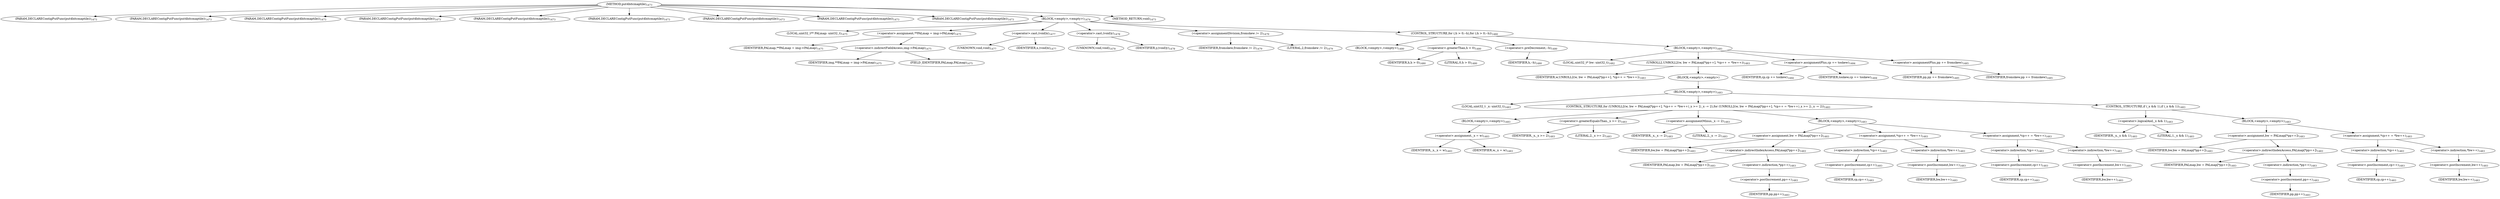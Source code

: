 digraph "put4bitcmaptile" {  
"49395" [label = <(METHOD,put4bitcmaptile)<SUB>1473</SUB>> ]
"49396" [label = <(PARAM,DECLAREContigPutFunc(put4bitcmaptile))<SUB>1473</SUB>> ]
"49397" [label = <(PARAM,DECLAREContigPutFunc(put4bitcmaptile))<SUB>1473</SUB>> ]
"49398" [label = <(PARAM,DECLAREContigPutFunc(put4bitcmaptile))<SUB>1473</SUB>> ]
"49399" [label = <(PARAM,DECLAREContigPutFunc(put4bitcmaptile))<SUB>1473</SUB>> ]
"49400" [label = <(PARAM,DECLAREContigPutFunc(put4bitcmaptile))<SUB>1473</SUB>> ]
"49401" [label = <(PARAM,DECLAREContigPutFunc(put4bitcmaptile))<SUB>1473</SUB>> ]
"49402" [label = <(PARAM,DECLAREContigPutFunc(put4bitcmaptile))<SUB>1473</SUB>> ]
"49403" [label = <(PARAM,DECLAREContigPutFunc(put4bitcmaptile))<SUB>1473</SUB>> ]
"49404" [label = <(PARAM,DECLAREContigPutFunc(put4bitcmaptile))<SUB>1473</SUB>> ]
"49405" [label = <(BLOCK,&lt;empty&gt;,&lt;empty&gt;)<SUB>1474</SUB>> ]
"49406" [label = <(LOCAL,uint32_t** PALmap: uint32_t)<SUB>1475</SUB>> ]
"49407" [label = <(&lt;operator&gt;.assignment,**PALmap = img-&gt;PALmap)<SUB>1475</SUB>> ]
"49408" [label = <(IDENTIFIER,PALmap,**PALmap = img-&gt;PALmap)<SUB>1475</SUB>> ]
"49409" [label = <(&lt;operator&gt;.indirectFieldAccess,img-&gt;PALmap)<SUB>1475</SUB>> ]
"49410" [label = <(IDENTIFIER,img,**PALmap = img-&gt;PALmap)<SUB>1475</SUB>> ]
"49411" [label = <(FIELD_IDENTIFIER,PALmap,PALmap)<SUB>1475</SUB>> ]
"49412" [label = <(&lt;operator&gt;.cast,(void)x)<SUB>1477</SUB>> ]
"49413" [label = <(UNKNOWN,void,void)<SUB>1477</SUB>> ]
"49414" [label = <(IDENTIFIER,x,(void)x)<SUB>1477</SUB>> ]
"49415" [label = <(&lt;operator&gt;.cast,(void)y)<SUB>1478</SUB>> ]
"49416" [label = <(UNKNOWN,void,void)<SUB>1478</SUB>> ]
"49417" [label = <(IDENTIFIER,y,(void)y)<SUB>1478</SUB>> ]
"49418" [label = <(&lt;operator&gt;.assignmentDivision,fromskew /= 2)<SUB>1479</SUB>> ]
"49419" [label = <(IDENTIFIER,fromskew,fromskew /= 2)<SUB>1479</SUB>> ]
"49420" [label = <(LITERAL,2,fromskew /= 2)<SUB>1479</SUB>> ]
"49421" [label = <(CONTROL_STRUCTURE,for (;h &gt; 0;--h),for (;h &gt; 0;--h))<SUB>1480</SUB>> ]
"49422" [label = <(BLOCK,&lt;empty&gt;,&lt;empty&gt;)<SUB>1480</SUB>> ]
"49423" [label = <(&lt;operator&gt;.greaterThan,h &gt; 0)<SUB>1480</SUB>> ]
"49424" [label = <(IDENTIFIER,h,h &gt; 0)<SUB>1480</SUB>> ]
"49425" [label = <(LITERAL,0,h &gt; 0)<SUB>1480</SUB>> ]
"49426" [label = <(&lt;operator&gt;.preDecrement,--h)<SUB>1480</SUB>> ]
"49427" [label = <(IDENTIFIER,h,--h)<SUB>1480</SUB>> ]
"49428" [label = <(BLOCK,&lt;empty&gt;,&lt;empty&gt;)<SUB>1481</SUB>> ]
"49429" [label = <(LOCAL,uint32_t* bw: uint32_t)<SUB>1482</SUB>> ]
"49430" [label = <(UNROLL2,UNROLL2(w, bw = PALmap[*pp++], *cp++ = *bw++))<SUB>1483</SUB>> ]
"49431" [label = <(IDENTIFIER,w,UNROLL2(w, bw = PALmap[*pp++], *cp++ = *bw++))<SUB>1483</SUB>> ]
"49432" [label = <(BLOCK,&lt;empty&gt;,&lt;empty&gt;)> ]
"49433" [label = <(BLOCK,&lt;empty&gt;,&lt;empty&gt;)<SUB>1483</SUB>> ]
"49434" [label = <(LOCAL,uint32_t _x: uint32_t)<SUB>1483</SUB>> ]
"49435" [label = <(CONTROL_STRUCTURE,for (UNROLL2(w, bw = PALmap[*pp++], *cp++ = *bw++)_x &gt;= 2;_x -= 2),for (UNROLL2(w, bw = PALmap[*pp++], *cp++ = *bw++)_x &gt;= 2;_x -= 2))<SUB>1483</SUB>> ]
"49436" [label = <(BLOCK,&lt;empty&gt;,&lt;empty&gt;)<SUB>1483</SUB>> ]
"49437" [label = <(&lt;operator&gt;.assignment,_x = w)<SUB>1483</SUB>> ]
"49438" [label = <(IDENTIFIER,_x,_x = w)<SUB>1483</SUB>> ]
"49439" [label = <(IDENTIFIER,w,_x = w)<SUB>1483</SUB>> ]
"49440" [label = <(&lt;operator&gt;.greaterEqualsThan,_x &gt;= 2)<SUB>1483</SUB>> ]
"49441" [label = <(IDENTIFIER,_x,_x &gt;= 2)<SUB>1483</SUB>> ]
"49442" [label = <(LITERAL,2,_x &gt;= 2)<SUB>1483</SUB>> ]
"49443" [label = <(&lt;operator&gt;.assignmentMinus,_x -= 2)<SUB>1483</SUB>> ]
"49444" [label = <(IDENTIFIER,_x,_x -= 2)<SUB>1483</SUB>> ]
"49445" [label = <(LITERAL,2,_x -= 2)<SUB>1483</SUB>> ]
"49446" [label = <(BLOCK,&lt;empty&gt;,&lt;empty&gt;)<SUB>1483</SUB>> ]
"49447" [label = <(&lt;operator&gt;.assignment,bw = PALmap[*pp++])<SUB>1483</SUB>> ]
"49448" [label = <(IDENTIFIER,bw,bw = PALmap[*pp++])<SUB>1483</SUB>> ]
"49449" [label = <(&lt;operator&gt;.indirectIndexAccess,PALmap[*pp++])<SUB>1483</SUB>> ]
"49450" [label = <(IDENTIFIER,PALmap,bw = PALmap[*pp++])<SUB>1483</SUB>> ]
"49451" [label = <(&lt;operator&gt;.indirection,*pp++)<SUB>1483</SUB>> ]
"49452" [label = <(&lt;operator&gt;.postIncrement,pp++)<SUB>1483</SUB>> ]
"49453" [label = <(IDENTIFIER,pp,pp++)<SUB>1483</SUB>> ]
"49454" [label = <(&lt;operator&gt;.assignment,*cp++ = *bw++)<SUB>1483</SUB>> ]
"49455" [label = <(&lt;operator&gt;.indirection,*cp++)<SUB>1483</SUB>> ]
"49456" [label = <(&lt;operator&gt;.postIncrement,cp++)<SUB>1483</SUB>> ]
"49457" [label = <(IDENTIFIER,cp,cp++)<SUB>1483</SUB>> ]
"49458" [label = <(&lt;operator&gt;.indirection,*bw++)<SUB>1483</SUB>> ]
"49459" [label = <(&lt;operator&gt;.postIncrement,bw++)<SUB>1483</SUB>> ]
"49460" [label = <(IDENTIFIER,bw,bw++)<SUB>1483</SUB>> ]
"49461" [label = <(&lt;operator&gt;.assignment,*cp++ = *bw++)<SUB>1483</SUB>> ]
"49462" [label = <(&lt;operator&gt;.indirection,*cp++)<SUB>1483</SUB>> ]
"49463" [label = <(&lt;operator&gt;.postIncrement,cp++)<SUB>1483</SUB>> ]
"49464" [label = <(IDENTIFIER,cp,cp++)<SUB>1483</SUB>> ]
"49465" [label = <(&lt;operator&gt;.indirection,*bw++)<SUB>1483</SUB>> ]
"49466" [label = <(&lt;operator&gt;.postIncrement,bw++)<SUB>1483</SUB>> ]
"49467" [label = <(IDENTIFIER,bw,bw++)<SUB>1483</SUB>> ]
"49468" [label = <(CONTROL_STRUCTURE,if (_x &amp;&amp; 1),if (_x &amp;&amp; 1))<SUB>1483</SUB>> ]
"49469" [label = <(&lt;operator&gt;.logicalAnd,_x &amp;&amp; 1)<SUB>1483</SUB>> ]
"49470" [label = <(IDENTIFIER,_x,_x &amp;&amp; 1)<SUB>1483</SUB>> ]
"49471" [label = <(LITERAL,1,_x &amp;&amp; 1)<SUB>1483</SUB>> ]
"49472" [label = <(BLOCK,&lt;empty&gt;,&lt;empty&gt;)<SUB>1483</SUB>> ]
"49473" [label = <(&lt;operator&gt;.assignment,bw = PALmap[*pp++])<SUB>1483</SUB>> ]
"49474" [label = <(IDENTIFIER,bw,bw = PALmap[*pp++])<SUB>1483</SUB>> ]
"49475" [label = <(&lt;operator&gt;.indirectIndexAccess,PALmap[*pp++])<SUB>1483</SUB>> ]
"49476" [label = <(IDENTIFIER,PALmap,bw = PALmap[*pp++])<SUB>1483</SUB>> ]
"49477" [label = <(&lt;operator&gt;.indirection,*pp++)<SUB>1483</SUB>> ]
"49478" [label = <(&lt;operator&gt;.postIncrement,pp++)<SUB>1483</SUB>> ]
"49479" [label = <(IDENTIFIER,pp,pp++)<SUB>1483</SUB>> ]
"49480" [label = <(&lt;operator&gt;.assignment,*cp++ = *bw++)<SUB>1483</SUB>> ]
"49481" [label = <(&lt;operator&gt;.indirection,*cp++)<SUB>1483</SUB>> ]
"49482" [label = <(&lt;operator&gt;.postIncrement,cp++)<SUB>1483</SUB>> ]
"49483" [label = <(IDENTIFIER,cp,cp++)<SUB>1483</SUB>> ]
"49484" [label = <(&lt;operator&gt;.indirection,*bw++)<SUB>1483</SUB>> ]
"49485" [label = <(&lt;operator&gt;.postIncrement,bw++)<SUB>1483</SUB>> ]
"49486" [label = <(IDENTIFIER,bw,bw++)<SUB>1483</SUB>> ]
"49487" [label = <(&lt;operator&gt;.assignmentPlus,cp += toskew)<SUB>1484</SUB>> ]
"49488" [label = <(IDENTIFIER,cp,cp += toskew)<SUB>1484</SUB>> ]
"49489" [label = <(IDENTIFIER,toskew,cp += toskew)<SUB>1484</SUB>> ]
"49490" [label = <(&lt;operator&gt;.assignmentPlus,pp += fromskew)<SUB>1485</SUB>> ]
"49491" [label = <(IDENTIFIER,pp,pp += fromskew)<SUB>1485</SUB>> ]
"49492" [label = <(IDENTIFIER,fromskew,pp += fromskew)<SUB>1485</SUB>> ]
"49493" [label = <(METHOD_RETURN,void)<SUB>1473</SUB>> ]
  "49395" -> "49396" 
  "49395" -> "49397" 
  "49395" -> "49398" 
  "49395" -> "49399" 
  "49395" -> "49400" 
  "49395" -> "49401" 
  "49395" -> "49402" 
  "49395" -> "49403" 
  "49395" -> "49404" 
  "49395" -> "49405" 
  "49395" -> "49493" 
  "49405" -> "49406" 
  "49405" -> "49407" 
  "49405" -> "49412" 
  "49405" -> "49415" 
  "49405" -> "49418" 
  "49405" -> "49421" 
  "49407" -> "49408" 
  "49407" -> "49409" 
  "49409" -> "49410" 
  "49409" -> "49411" 
  "49412" -> "49413" 
  "49412" -> "49414" 
  "49415" -> "49416" 
  "49415" -> "49417" 
  "49418" -> "49419" 
  "49418" -> "49420" 
  "49421" -> "49422" 
  "49421" -> "49423" 
  "49421" -> "49426" 
  "49421" -> "49428" 
  "49423" -> "49424" 
  "49423" -> "49425" 
  "49426" -> "49427" 
  "49428" -> "49429" 
  "49428" -> "49430" 
  "49428" -> "49487" 
  "49428" -> "49490" 
  "49430" -> "49431" 
  "49430" -> "49432" 
  "49432" -> "49433" 
  "49433" -> "49434" 
  "49433" -> "49435" 
  "49433" -> "49468" 
  "49435" -> "49436" 
  "49435" -> "49440" 
  "49435" -> "49443" 
  "49435" -> "49446" 
  "49436" -> "49437" 
  "49437" -> "49438" 
  "49437" -> "49439" 
  "49440" -> "49441" 
  "49440" -> "49442" 
  "49443" -> "49444" 
  "49443" -> "49445" 
  "49446" -> "49447" 
  "49446" -> "49454" 
  "49446" -> "49461" 
  "49447" -> "49448" 
  "49447" -> "49449" 
  "49449" -> "49450" 
  "49449" -> "49451" 
  "49451" -> "49452" 
  "49452" -> "49453" 
  "49454" -> "49455" 
  "49454" -> "49458" 
  "49455" -> "49456" 
  "49456" -> "49457" 
  "49458" -> "49459" 
  "49459" -> "49460" 
  "49461" -> "49462" 
  "49461" -> "49465" 
  "49462" -> "49463" 
  "49463" -> "49464" 
  "49465" -> "49466" 
  "49466" -> "49467" 
  "49468" -> "49469" 
  "49468" -> "49472" 
  "49469" -> "49470" 
  "49469" -> "49471" 
  "49472" -> "49473" 
  "49472" -> "49480" 
  "49473" -> "49474" 
  "49473" -> "49475" 
  "49475" -> "49476" 
  "49475" -> "49477" 
  "49477" -> "49478" 
  "49478" -> "49479" 
  "49480" -> "49481" 
  "49480" -> "49484" 
  "49481" -> "49482" 
  "49482" -> "49483" 
  "49484" -> "49485" 
  "49485" -> "49486" 
  "49487" -> "49488" 
  "49487" -> "49489" 
  "49490" -> "49491" 
  "49490" -> "49492" 
}
